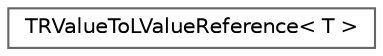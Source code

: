 digraph "Graphical Class Hierarchy"
{
 // INTERACTIVE_SVG=YES
 // LATEX_PDF_SIZE
  bgcolor="transparent";
  edge [fontname=Helvetica,fontsize=10,labelfontname=Helvetica,labelfontsize=10];
  node [fontname=Helvetica,fontsize=10,shape=box,height=0.2,width=0.4];
  rankdir="LR";
  Node0 [id="Node000000",label="TRValueToLValueReference\< T \>",height=0.2,width=0.4,color="grey40", fillcolor="white", style="filled",URL="$dc/d5f/structTRValueToLValueReference.html",tooltip="TRValueToLValueReference converts any rvalue reference type into the equivalent lvalue reference,..."];
}
